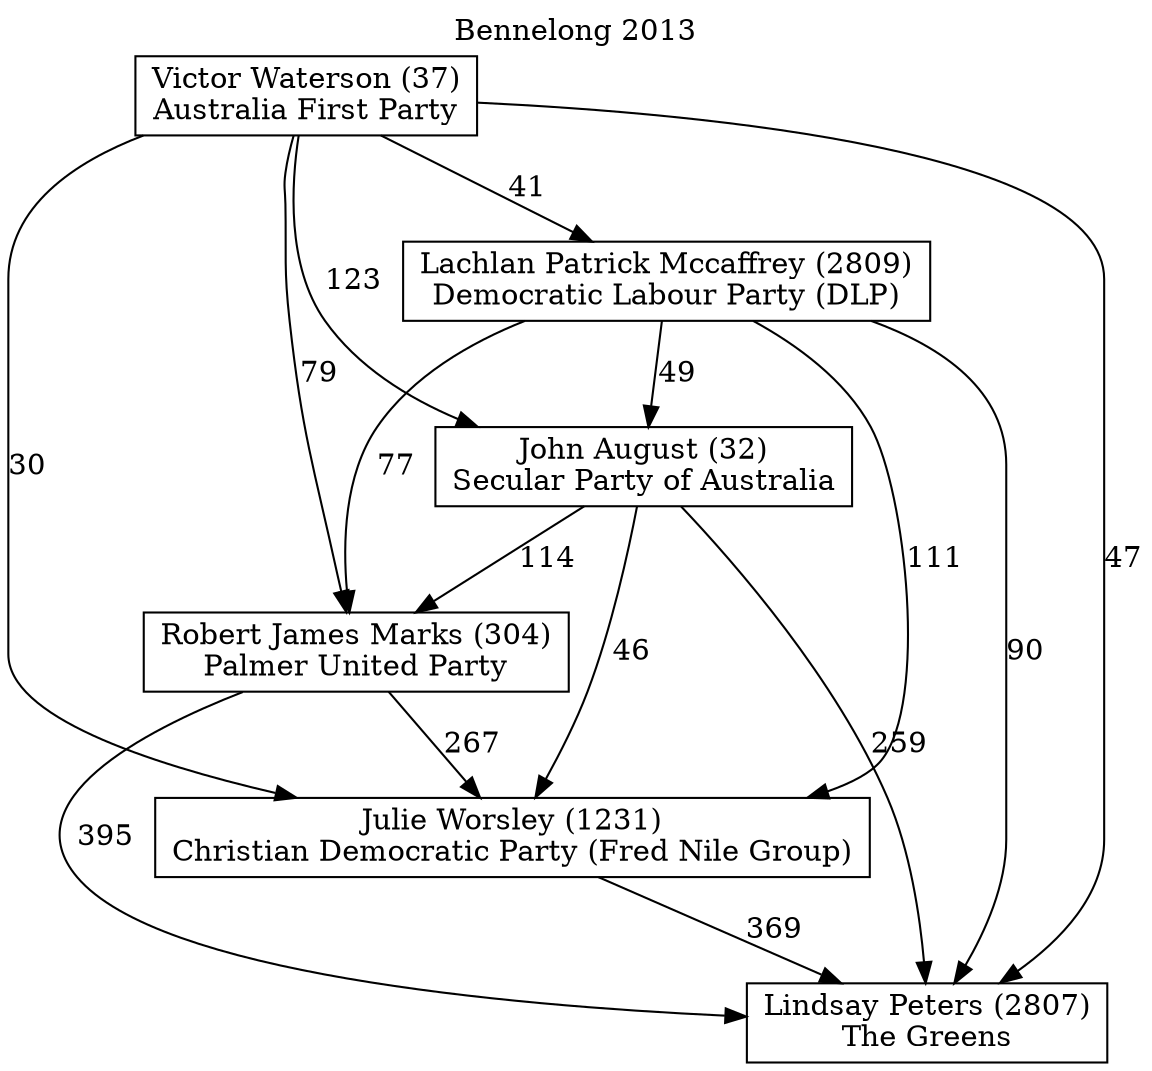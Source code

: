 // House preference flow
digraph "Lindsay Peters (2807)_Bennelong_2013" {
	graph [label="Bennelong 2013" labelloc=t mclimit=10]
	node [shape=box]
	"John August (32)" [label="John August (32)
Secular Party of Australia"]
	"Julie Worsley (1231)" [label="Julie Worsley (1231)
Christian Democratic Party (Fred Nile Group)"]
	"Lachlan Patrick Mccaffrey (2809)" [label="Lachlan Patrick Mccaffrey (2809)
Democratic Labour Party (DLP)"]
	"Lindsay Peters (2807)" [label="Lindsay Peters (2807)
The Greens"]
	"Robert James Marks (304)" [label="Robert James Marks (304)
Palmer United Party"]
	"Victor Waterson (37)" [label="Victor Waterson (37)
Australia First Party"]
	"John August (32)" -> "Julie Worsley (1231)" [label=46]
	"John August (32)" -> "Lindsay Peters (2807)" [label=259]
	"John August (32)" -> "Robert James Marks (304)" [label=114]
	"Julie Worsley (1231)" -> "Lindsay Peters (2807)" [label=369]
	"Lachlan Patrick Mccaffrey (2809)" -> "John August (32)" [label=49]
	"Lachlan Patrick Mccaffrey (2809)" -> "Julie Worsley (1231)" [label=111]
	"Lachlan Patrick Mccaffrey (2809)" -> "Lindsay Peters (2807)" [label=90]
	"Lachlan Patrick Mccaffrey (2809)" -> "Robert James Marks (304)" [label=77]
	"Robert James Marks (304)" -> "Julie Worsley (1231)" [label=267]
	"Robert James Marks (304)" -> "Lindsay Peters (2807)" [label=395]
	"Victor Waterson (37)" -> "John August (32)" [label=123]
	"Victor Waterson (37)" -> "Julie Worsley (1231)" [label=30]
	"Victor Waterson (37)" -> "Lachlan Patrick Mccaffrey (2809)" [label=41]
	"Victor Waterson (37)" -> "Lindsay Peters (2807)" [label=47]
	"Victor Waterson (37)" -> "Robert James Marks (304)" [label=79]
}
